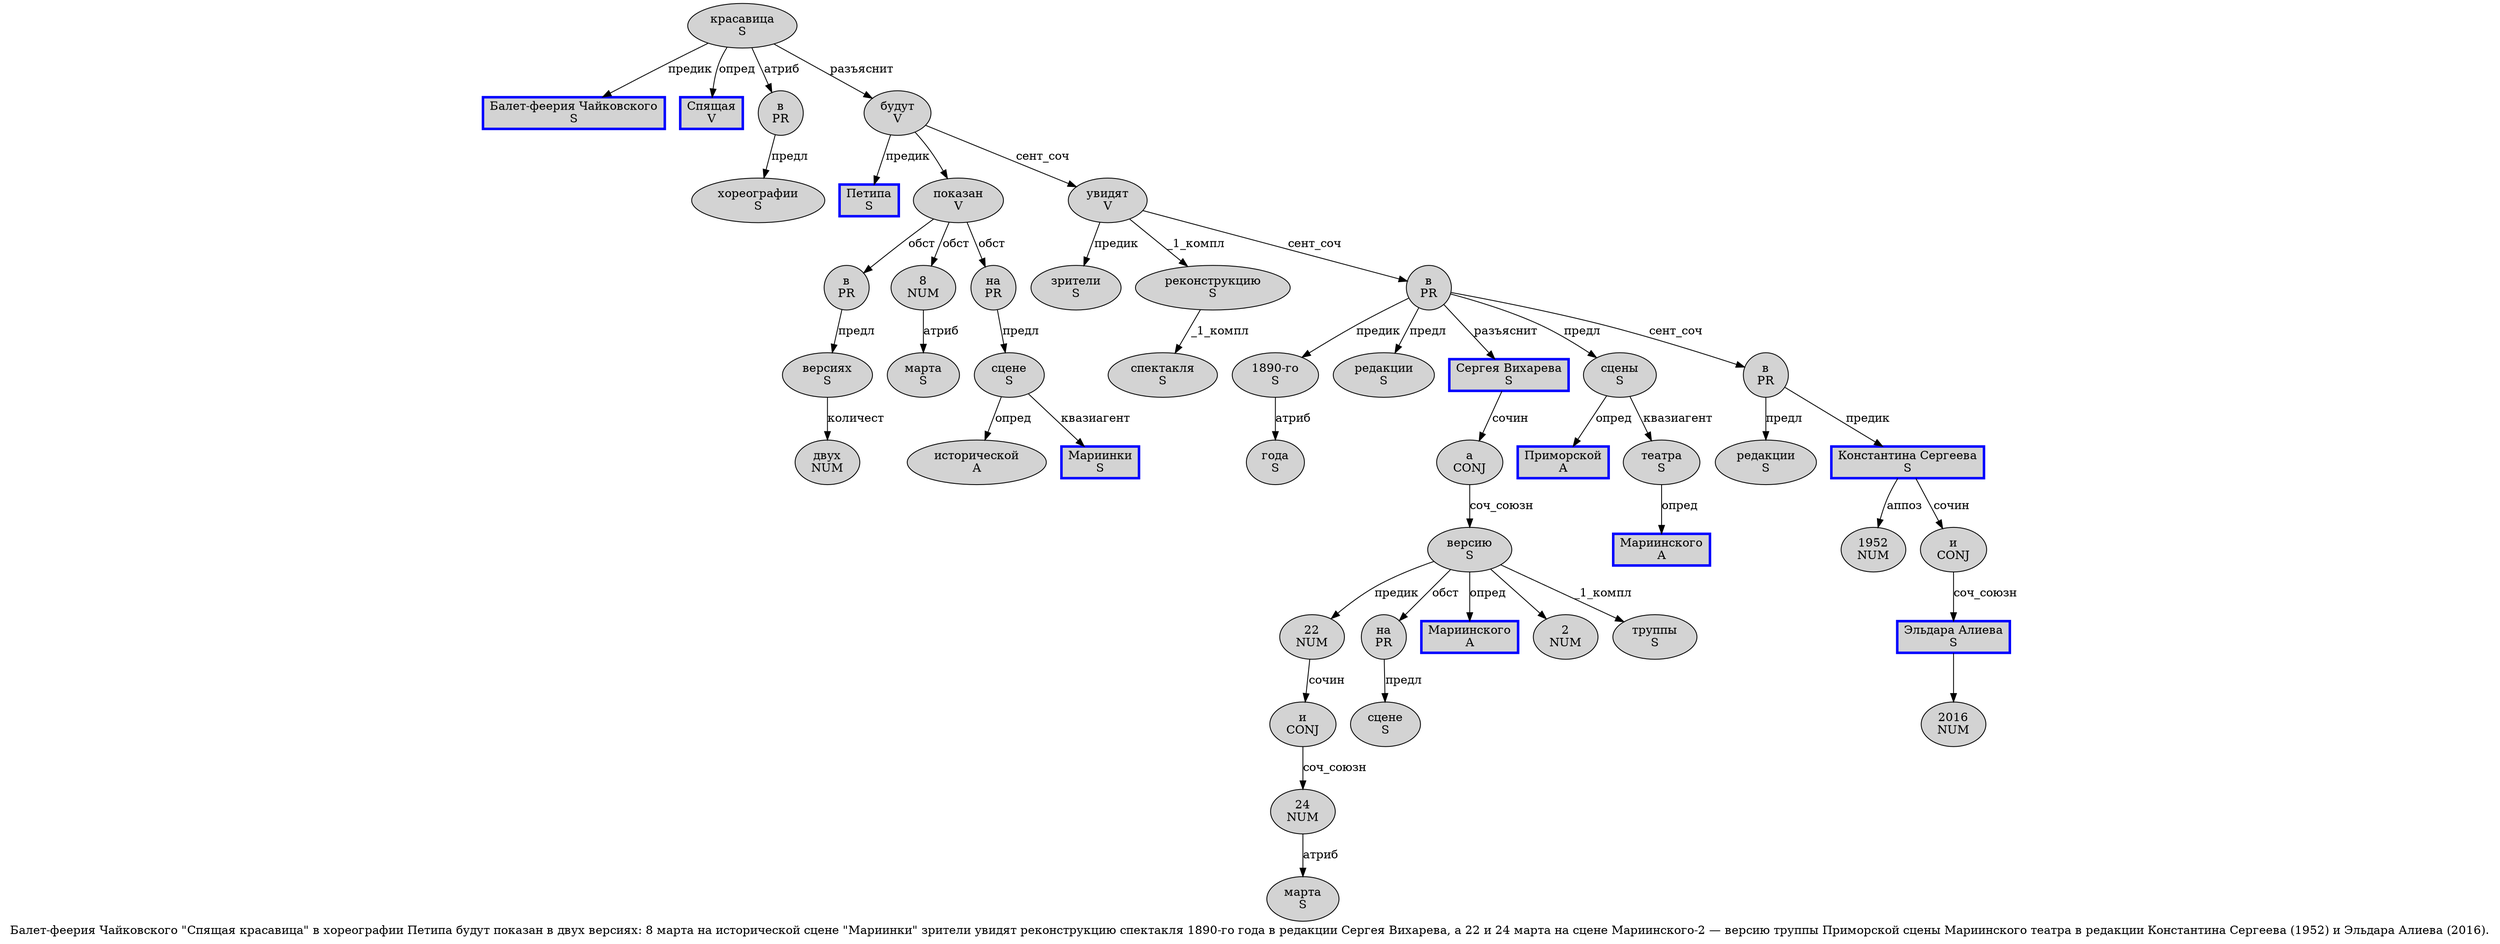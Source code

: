 digraph SENTENCE_129 {
	graph [label="Балет-феерия Чайковского \"Спящая красавица\" в хореографии Петипа будут показан в двух версиях: 8 марта на исторической сцене \"Мариинки\" зрители увидят реконструкцию спектакля 1890-го года в редакции Сергея Вихарева, а 22 и 24 марта на сцене Мариинского-2 — версию труппы Приморской сцены Мариинского театра в редакции Константина Сергеева (1952) и Эльдара Алиева (2016)."]
	node [style=filled]
		0 [label="Балет-феерия Чайковского
S" color=blue fillcolor=lightgray penwidth=3 shape=box]
		2 [label="Спящая
V" color=blue fillcolor=lightgray penwidth=3 shape=box]
		3 [label="красавица
S" color="" fillcolor=lightgray penwidth=1 shape=ellipse]
		5 [label="в
PR" color="" fillcolor=lightgray penwidth=1 shape=ellipse]
		6 [label="хореографии
S" color="" fillcolor=lightgray penwidth=1 shape=ellipse]
		7 [label="Петипа
S" color=blue fillcolor=lightgray penwidth=3 shape=box]
		8 [label="будут
V" color="" fillcolor=lightgray penwidth=1 shape=ellipse]
		9 [label="показан
V" color="" fillcolor=lightgray penwidth=1 shape=ellipse]
		10 [label="в
PR" color="" fillcolor=lightgray penwidth=1 shape=ellipse]
		11 [label="двух
NUM" color="" fillcolor=lightgray penwidth=1 shape=ellipse]
		12 [label="версиях
S" color="" fillcolor=lightgray penwidth=1 shape=ellipse]
		14 [label="8
NUM" color="" fillcolor=lightgray penwidth=1 shape=ellipse]
		15 [label="марта
S" color="" fillcolor=lightgray penwidth=1 shape=ellipse]
		16 [label="на
PR" color="" fillcolor=lightgray penwidth=1 shape=ellipse]
		17 [label="исторической
A" color="" fillcolor=lightgray penwidth=1 shape=ellipse]
		18 [label="сцене
S" color="" fillcolor=lightgray penwidth=1 shape=ellipse]
		20 [label="Мариинки
S" color=blue fillcolor=lightgray penwidth=3 shape=box]
		22 [label="зрители
S" color="" fillcolor=lightgray penwidth=1 shape=ellipse]
		23 [label="увидят
V" color="" fillcolor=lightgray penwidth=1 shape=ellipse]
		24 [label="реконструкцию
S" color="" fillcolor=lightgray penwidth=1 shape=ellipse]
		25 [label="спектакля
S" color="" fillcolor=lightgray penwidth=1 shape=ellipse]
		26 [label="1890-го
S" color="" fillcolor=lightgray penwidth=1 shape=ellipse]
		27 [label="года
S" color="" fillcolor=lightgray penwidth=1 shape=ellipse]
		28 [label="в
PR" color="" fillcolor=lightgray penwidth=1 shape=ellipse]
		29 [label="редакции
S" color="" fillcolor=lightgray penwidth=1 shape=ellipse]
		30 [label="Сергея Вихарева
S" color=blue fillcolor=lightgray penwidth=3 shape=box]
		32 [label="а
CONJ" color="" fillcolor=lightgray penwidth=1 shape=ellipse]
		33 [label="22
NUM" color="" fillcolor=lightgray penwidth=1 shape=ellipse]
		34 [label="и
CONJ" color="" fillcolor=lightgray penwidth=1 shape=ellipse]
		35 [label="24
NUM" color="" fillcolor=lightgray penwidth=1 shape=ellipse]
		36 [label="марта
S" color="" fillcolor=lightgray penwidth=1 shape=ellipse]
		37 [label="на
PR" color="" fillcolor=lightgray penwidth=1 shape=ellipse]
		38 [label="сцене
S" color="" fillcolor=lightgray penwidth=1 shape=ellipse]
		39 [label="Мариинского
A" color=blue fillcolor=lightgray penwidth=3 shape=box]
		41 [label="2
NUM" color="" fillcolor=lightgray penwidth=1 shape=ellipse]
		43 [label="версию
S" color="" fillcolor=lightgray penwidth=1 shape=ellipse]
		44 [label="труппы
S" color="" fillcolor=lightgray penwidth=1 shape=ellipse]
		45 [label="Приморской
A" color=blue fillcolor=lightgray penwidth=3 shape=box]
		46 [label="сцены
S" color="" fillcolor=lightgray penwidth=1 shape=ellipse]
		47 [label="Мариинского
A" color=blue fillcolor=lightgray penwidth=3 shape=box]
		48 [label="театра
S" color="" fillcolor=lightgray penwidth=1 shape=ellipse]
		49 [label="в
PR" color="" fillcolor=lightgray penwidth=1 shape=ellipse]
		50 [label="редакции
S" color="" fillcolor=lightgray penwidth=1 shape=ellipse]
		51 [label="Константина Сергеева
S" color=blue fillcolor=lightgray penwidth=3 shape=box]
		53 [label="1952
NUM" color="" fillcolor=lightgray penwidth=1 shape=ellipse]
		55 [label="и
CONJ" color="" fillcolor=lightgray penwidth=1 shape=ellipse]
		56 [label="Эльдара Алиева
S" color=blue fillcolor=lightgray penwidth=3 shape=box]
		58 [label="2016
NUM" color="" fillcolor=lightgray penwidth=1 shape=ellipse]
			30 -> 32 [label="сочин"]
			3 -> 0 [label="предик"]
			3 -> 2 [label="опред"]
			3 -> 5 [label="атриб"]
			3 -> 8 [label="разъяснит"]
			32 -> 43 [label="соч_союзн"]
			33 -> 34 [label="сочин"]
			48 -> 47 [label="опред"]
			56 -> 58
			35 -> 36 [label="атриб"]
			43 -> 33 [label="предик"]
			43 -> 37 [label="обст"]
			43 -> 39 [label="опред"]
			43 -> 41
			43 -> 44 [label="_1_компл"]
			8 -> 7 [label="предик"]
			8 -> 9
			8 -> 23 [label="сент_соч"]
			46 -> 45 [label="опред"]
			46 -> 48 [label="квазиагент"]
			34 -> 35 [label="соч_союзн"]
			12 -> 11 [label="количест"]
			14 -> 15 [label="атриб"]
			16 -> 18 [label="предл"]
			9 -> 10 [label="обст"]
			9 -> 14 [label="обст"]
			9 -> 16 [label="обст"]
			55 -> 56 [label="соч_союзн"]
			51 -> 55 [label="сочин"]
			51 -> 53 [label="аппоз"]
			5 -> 6 [label="предл"]
			37 -> 38 [label="предл"]
			26 -> 27 [label="атриб"]
			18 -> 17 [label="опред"]
			18 -> 20 [label="квазиагент"]
			24 -> 25 [label="_1_компл"]
			10 -> 12 [label="предл"]
			49 -> 50 [label="предл"]
			49 -> 51 [label="предик"]
			28 -> 26 [label="предик"]
			28 -> 29 [label="предл"]
			28 -> 30 [label="разъяснит"]
			28 -> 46 [label="предл"]
			28 -> 49 [label="сент_соч"]
			23 -> 22 [label="предик"]
			23 -> 24 [label="_1_компл"]
			23 -> 28 [label="сент_соч"]
}